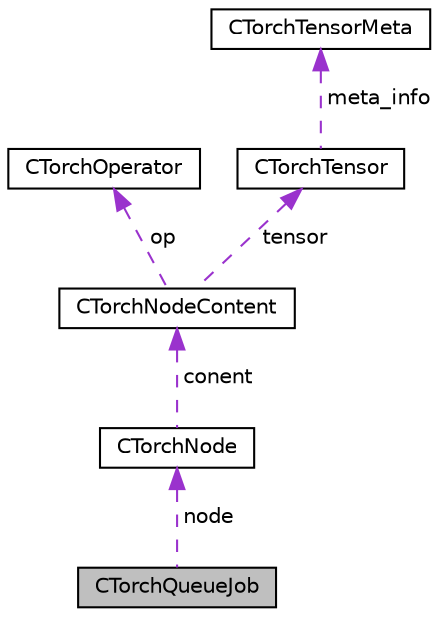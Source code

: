 digraph "CTorchQueueJob"
{
 // LATEX_PDF_SIZE
  edge [fontname="Helvetica",fontsize="10",labelfontname="Helvetica",labelfontsize="10"];
  node [fontname="Helvetica",fontsize="10",shape=record];
  Node1 [label="CTorchQueueJob",height=0.2,width=0.4,color="black", fillcolor="grey75", style="filled", fontcolor="black",tooltip=" "];
  Node2 -> Node1 [dir="back",color="darkorchid3",fontsize="10",style="dashed",label=" node" ,fontname="Helvetica"];
  Node2 [label="CTorchNode",height=0.2,width=0.4,color="black", fillcolor="white", style="filled",URL="$structCTorchNode.html",tooltip=" "];
  Node3 -> Node2 [dir="back",color="darkorchid3",fontsize="10",style="dashed",label=" conent" ,fontname="Helvetica"];
  Node3 [label="CTorchNodeContent",height=0.2,width=0.4,color="black", fillcolor="white", style="filled",URL="$unionCTorchNodeContent.html",tooltip=" "];
  Node4 -> Node3 [dir="back",color="darkorchid3",fontsize="10",style="dashed",label=" op" ,fontname="Helvetica"];
  Node4 [label="CTorchOperator",height=0.2,width=0.4,color="black", fillcolor="white", style="filled",URL="$structCTorchOperator.html",tooltip=" "];
  Node5 -> Node3 [dir="back",color="darkorchid3",fontsize="10",style="dashed",label=" tensor" ,fontname="Helvetica"];
  Node5 [label="CTorchTensor",height=0.2,width=0.4,color="black", fillcolor="white", style="filled",URL="$structCTorchTensor.html",tooltip=" "];
  Node6 -> Node5 [dir="back",color="darkorchid3",fontsize="10",style="dashed",label=" meta_info" ,fontname="Helvetica"];
  Node6 [label="CTorchTensorMeta",height=0.2,width=0.4,color="black", fillcolor="white", style="filled",URL="$structCTorchTensorMeta.html",tooltip=" "];
}
